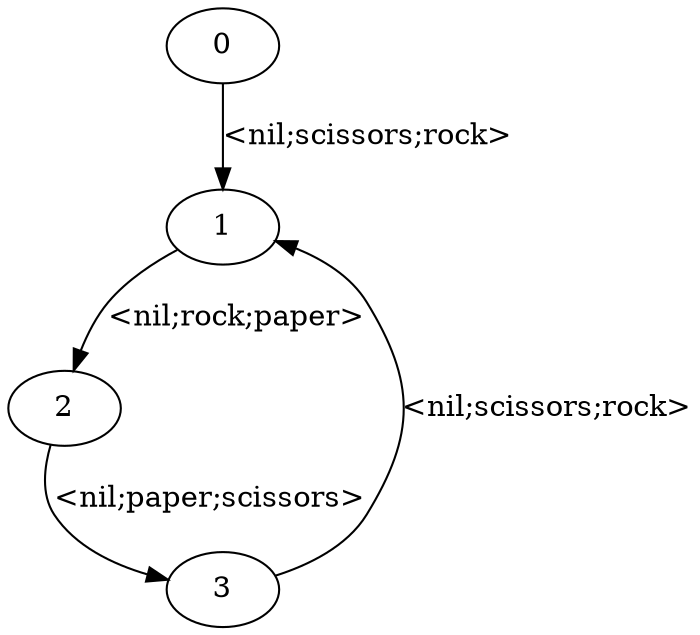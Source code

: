 digraph witness0 {
 0 [label="0",shape=ellipse]
 1 [label="1",shape=ellipse]
 2 [label="2",shape=ellipse]
 3 [label="3",shape=ellipse]
    0 -> 1[label="<nil;scissors;rock>"]
    1 -> 2[label="<nil;rock;paper>"]
    2 -> 3[label="<nil;paper;scissors>"]
    3 -> 1[label="<nil;scissors;rock>"]
}
